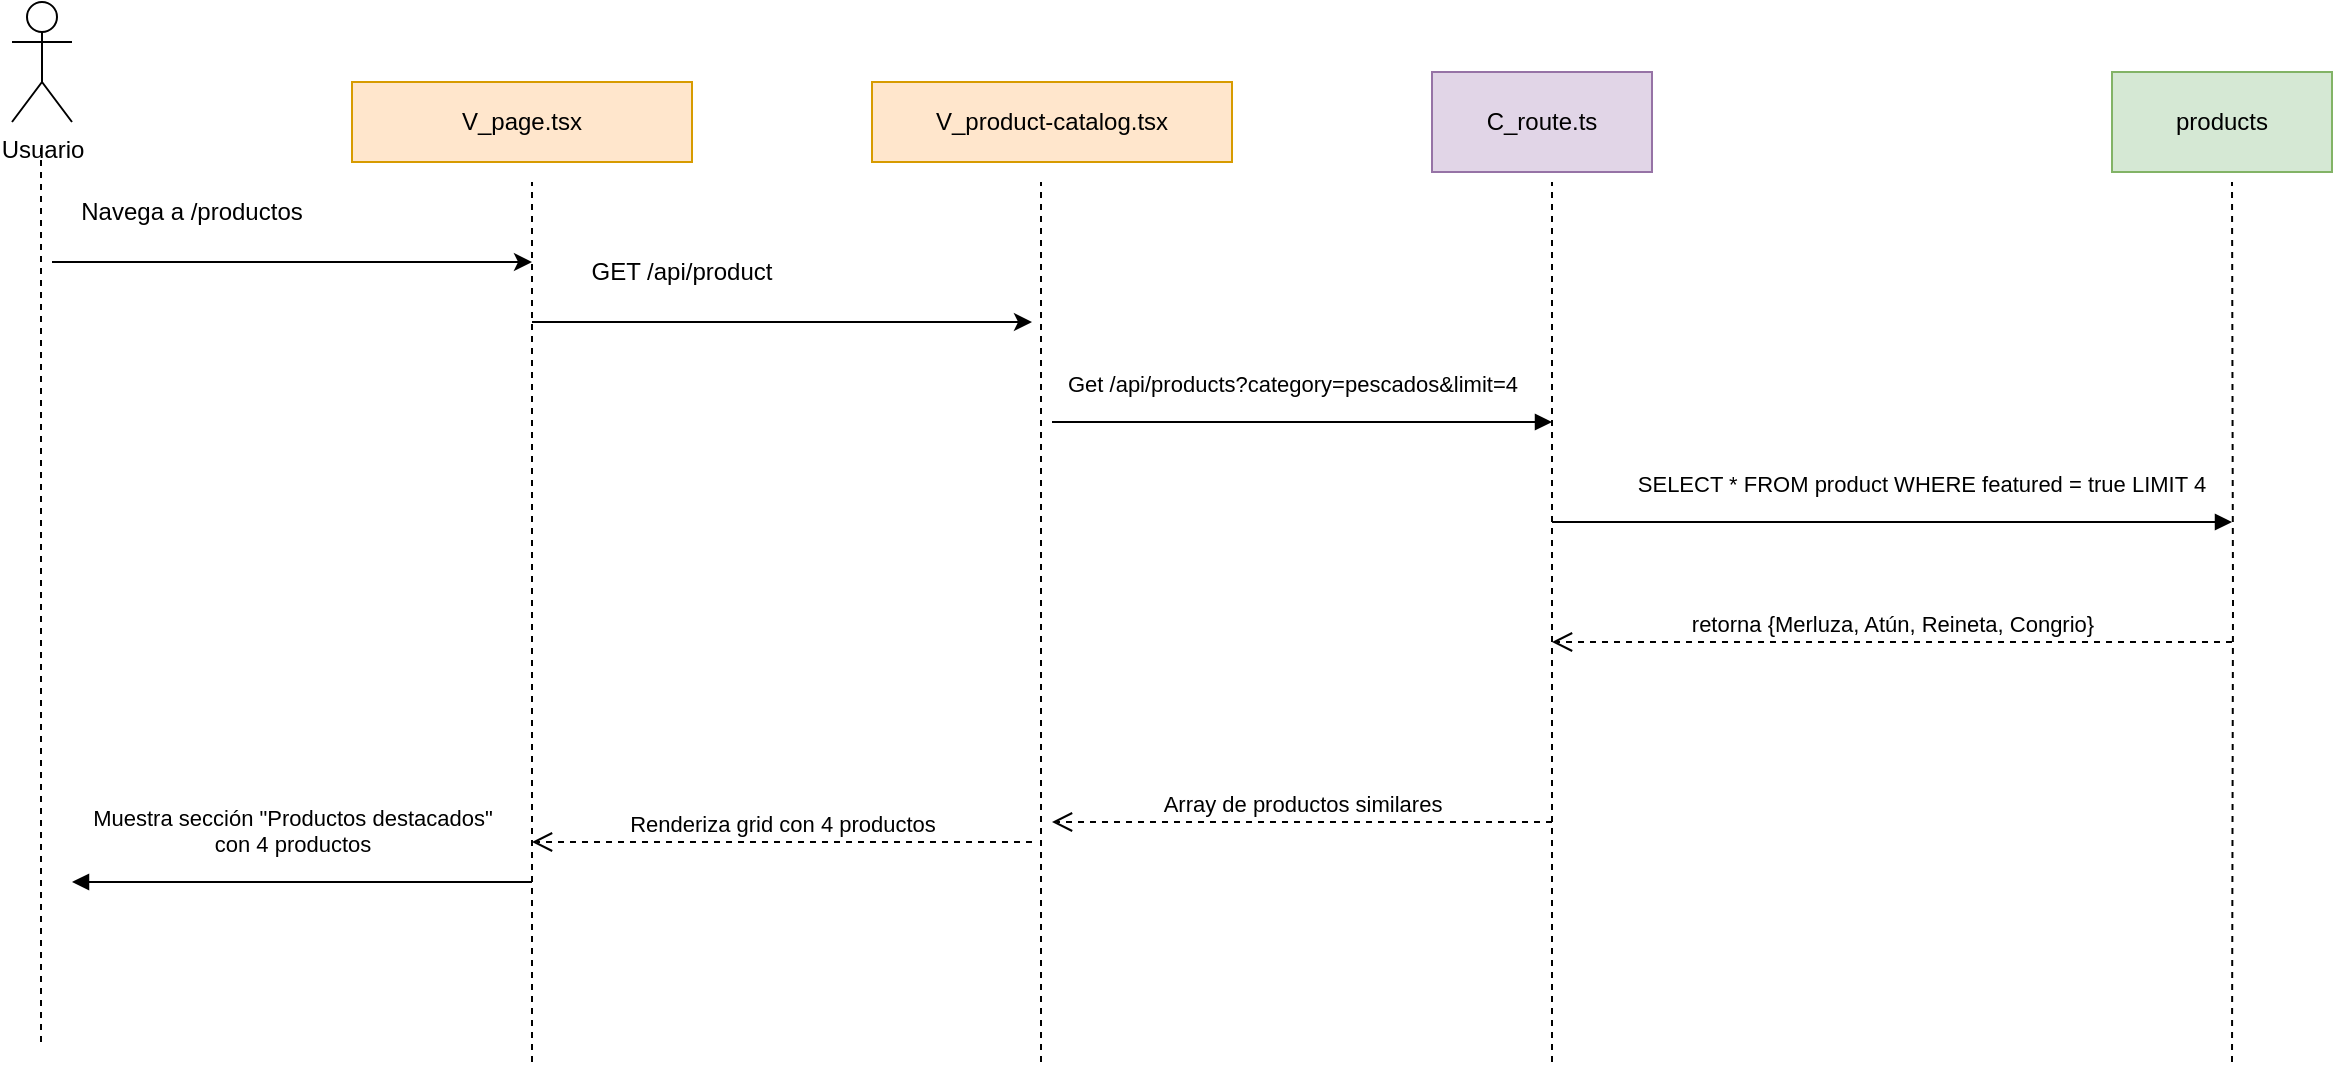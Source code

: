 <mxfile version="28.2.5">
  <diagram name="Página-1" id="LpPIKcHWdYl0GBjklFCk">
    <mxGraphModel grid="1" page="1" gridSize="10" guides="1" tooltips="1" connect="1" arrows="1" fold="1" pageScale="1" pageWidth="827" pageHeight="1169" math="0" shadow="0">
      <root>
        <mxCell id="0" />
        <mxCell id="1" parent="0" />
        <mxCell id="28X8sLL_Dw4d5kmLIOQ_-1" value="Usuario" style="shape=umlActor;verticalLabelPosition=bottom;verticalAlign=top;html=1;labelPosition=center;align=center;" vertex="1" parent="1">
          <mxGeometry x="40" y="70" width="30" height="60" as="geometry" />
        </mxCell>
        <mxCell id="28X8sLL_Dw4d5kmLIOQ_-2" value="" style="endArrow=none;dashed=1;html=1;rounded=0;" edge="1" parent="1">
          <mxGeometry width="50" height="50" relative="1" as="geometry">
            <mxPoint x="54.5" y="590" as="sourcePoint" />
            <mxPoint x="54.5" y="140" as="targetPoint" />
          </mxGeometry>
        </mxCell>
        <mxCell id="28X8sLL_Dw4d5kmLIOQ_-3" value="" style="endArrow=classic;html=1;rounded=0;" edge="1" parent="1">
          <mxGeometry width="50" height="50" relative="1" as="geometry">
            <mxPoint x="60" y="200" as="sourcePoint" />
            <mxPoint x="300" y="200" as="targetPoint" />
          </mxGeometry>
        </mxCell>
        <mxCell id="28X8sLL_Dw4d5kmLIOQ_-4" value="Navega a /productos" style="text;html=1;align=center;verticalAlign=middle;whiteSpace=wrap;rounded=0;" vertex="1" parent="1">
          <mxGeometry x="60" y="160" width="140" height="30" as="geometry" />
        </mxCell>
        <mxCell id="28X8sLL_Dw4d5kmLIOQ_-5" value="Muestra sección &quot;Productos destacados&quot;&lt;div&gt;con 4 productos&lt;/div&gt;" style="html=1;verticalAlign=bottom;endArrow=block;curved=0;rounded=0;" edge="1" parent="1">
          <mxGeometry x="0.043" y="-10" width="80" relative="1" as="geometry">
            <mxPoint x="300" y="510" as="sourcePoint" />
            <mxPoint x="70" y="510" as="targetPoint" />
            <mxPoint as="offset" />
          </mxGeometry>
        </mxCell>
        <mxCell id="28X8sLL_Dw4d5kmLIOQ_-6" value="" style="endArrow=none;dashed=1;html=1;rounded=0;entryX=0.5;entryY=1;entryDx=0;entryDy=0;" edge="1" parent="1">
          <mxGeometry width="50" height="50" relative="1" as="geometry">
            <mxPoint x="300" y="600" as="sourcePoint" />
            <mxPoint x="300" y="160" as="targetPoint" />
          </mxGeometry>
        </mxCell>
        <mxCell id="28X8sLL_Dw4d5kmLIOQ_-7" value="V_page.tsx" style="html=1;whiteSpace=wrap;fillColor=#ffe6cc;strokeColor=#d79b00;" vertex="1" parent="1">
          <mxGeometry x="210" y="110" width="170" height="40" as="geometry" />
        </mxCell>
        <mxCell id="28X8sLL_Dw4d5kmLIOQ_-8" value="" style="endArrow=classic;html=1;rounded=0;" edge="1" parent="1">
          <mxGeometry width="50" height="50" relative="1" as="geometry">
            <mxPoint x="300" y="230" as="sourcePoint" />
            <mxPoint x="550" y="230" as="targetPoint" />
          </mxGeometry>
        </mxCell>
        <mxCell id="28X8sLL_Dw4d5kmLIOQ_-9" value="GET /api/product" style="text;html=1;align=center;verticalAlign=middle;whiteSpace=wrap;rounded=0;" vertex="1" parent="1">
          <mxGeometry x="320" y="190" width="110" height="30" as="geometry" />
        </mxCell>
        <mxCell id="28X8sLL_Dw4d5kmLIOQ_-10" value="V_product-catalog.tsx" style="html=1;whiteSpace=wrap;fillColor=#ffe6cc;strokeColor=#d79b00;" vertex="1" parent="1">
          <mxGeometry x="470" y="110" width="180" height="40" as="geometry" />
        </mxCell>
        <mxCell id="28X8sLL_Dw4d5kmLIOQ_-11" value="" style="endArrow=none;dashed=1;html=1;rounded=0;entryX=0.5;entryY=1;entryDx=0;entryDy=0;" edge="1" parent="1">
          <mxGeometry width="50" height="50" relative="1" as="geometry">
            <mxPoint x="554.5" y="600" as="sourcePoint" />
            <mxPoint x="554.5" y="160" as="targetPoint" />
          </mxGeometry>
        </mxCell>
        <mxCell id="28X8sLL_Dw4d5kmLIOQ_-13" value="Get /api/products?category=pescados&amp;amp;limit=4" style="html=1;verticalAlign=bottom;endArrow=block;curved=0;rounded=0;" edge="1" parent="1">
          <mxGeometry x="-0.04" y="10" width="80" relative="1" as="geometry">
            <mxPoint x="560" y="280" as="sourcePoint" />
            <mxPoint x="810" y="280" as="targetPoint" />
            <mxPoint as="offset" />
          </mxGeometry>
        </mxCell>
        <mxCell id="28X8sLL_Dw4d5kmLIOQ_-14" value="" style="endArrow=none;dashed=1;html=1;rounded=0;entryX=0.5;entryY=1;entryDx=0;entryDy=0;" edge="1" parent="1">
          <mxGeometry width="50" height="50" relative="1" as="geometry">
            <mxPoint x="810" y="600" as="sourcePoint" />
            <mxPoint x="810" y="160" as="targetPoint" />
          </mxGeometry>
        </mxCell>
        <mxCell id="28X8sLL_Dw4d5kmLIOQ_-15" value="C_route.ts" style="html=1;whiteSpace=wrap;fillColor=#e1d5e7;strokeColor=#9673a6;" vertex="1" parent="1">
          <mxGeometry x="750" y="105" width="110" height="50" as="geometry" />
        </mxCell>
        <mxCell id="28X8sLL_Dw4d5kmLIOQ_-17" value="products" style="html=1;whiteSpace=wrap;fillColor=#d5e8d4;strokeColor=#82b366;" vertex="1" parent="1">
          <mxGeometry x="1090" y="105" width="110" height="50" as="geometry" />
        </mxCell>
        <mxCell id="28X8sLL_Dw4d5kmLIOQ_-18" value="" style="endArrow=none;dashed=1;html=1;rounded=0;entryX=0.5;entryY=1;entryDx=0;entryDy=0;" edge="1" parent="1">
          <mxGeometry width="50" height="50" relative="1" as="geometry">
            <mxPoint x="1150" y="600" as="sourcePoint" />
            <mxPoint x="1150" y="160" as="targetPoint" />
            <Array as="points">
              <mxPoint x="1150.5" y="370" />
            </Array>
          </mxGeometry>
        </mxCell>
        <mxCell id="28X8sLL_Dw4d5kmLIOQ_-19" value="retorna {Merluza, Atún, Reineta, Congrio}" style="html=1;verticalAlign=bottom;endArrow=open;dashed=1;endSize=8;curved=0;rounded=0;" edge="1" parent="1">
          <mxGeometry relative="1" as="geometry">
            <mxPoint x="1150" y="390" as="sourcePoint" />
            <mxPoint x="810" y="390" as="targetPoint" />
          </mxGeometry>
        </mxCell>
        <mxCell id="28X8sLL_Dw4d5kmLIOQ_-21" value="Array de productos similares" style="html=1;verticalAlign=bottom;endArrow=open;dashed=1;endSize=8;curved=0;rounded=0;" edge="1" parent="1">
          <mxGeometry relative="1" as="geometry">
            <mxPoint x="810" y="480" as="sourcePoint" />
            <mxPoint x="560" y="480" as="targetPoint" />
          </mxGeometry>
        </mxCell>
        <mxCell id="28X8sLL_Dw4d5kmLIOQ_-22" value="Renderiza grid con 4 productos" style="html=1;verticalAlign=bottom;endArrow=open;dashed=1;endSize=8;curved=0;rounded=0;" edge="1" parent="1">
          <mxGeometry relative="1" as="geometry">
            <mxPoint x="550" y="490" as="sourcePoint" />
            <mxPoint x="300" y="490" as="targetPoint" />
          </mxGeometry>
        </mxCell>
        <mxCell id="28X8sLL_Dw4d5kmLIOQ_-24" value="SELECT * FROM product WHERE featured = true LIMIT 4&amp;nbsp;&lt;span style=&quot;caret-color: rgba(0, 0, 0, 0); color: rgba(0, 0, 0, 0); font-family: monospace; font-size: 0px; text-align: start; background-color: rgb(27, 29, 30);&quot;&gt;%3CmxGraphModel%3E%3Croot%3E%3CmxCell%20id%3D%220%22%2F%3E%3CmxCell%20id%3D%221%22%20parent%3D%220%22%2F%3E%3CmxCell%20id%3D%222%22%20value%3D%22carts%22%20style%3D%22html%3D1%3BwhiteSpace%3Dwrap%3BfillColor%3D%23d5e8d4%3BstrokeColor%3D%2382b366%3B%22%20vertex%3D%221%22%20parent%3D%221%22%3E%3CmxGeometry%20x%3D%22540%22%20y%3D%22195%22%20width%3D%22110%22%20height%3D%2250%22%20as%3D%22geometry%22%2F%3E%3C%2FmxCell%3E%3C%2Froot%3E%3C%2FmxGraphModel%3E&lt;/span&gt;" style="html=1;verticalAlign=bottom;endArrow=block;curved=0;rounded=0;" edge="1" parent="1">
          <mxGeometry x="0.097" y="10" width="80" relative="1" as="geometry">
            <mxPoint x="810" y="330" as="sourcePoint" />
            <mxPoint x="1150" y="330" as="targetPoint" />
            <mxPoint x="-1" as="offset" />
          </mxGeometry>
        </mxCell>
      </root>
    </mxGraphModel>
  </diagram>
</mxfile>
